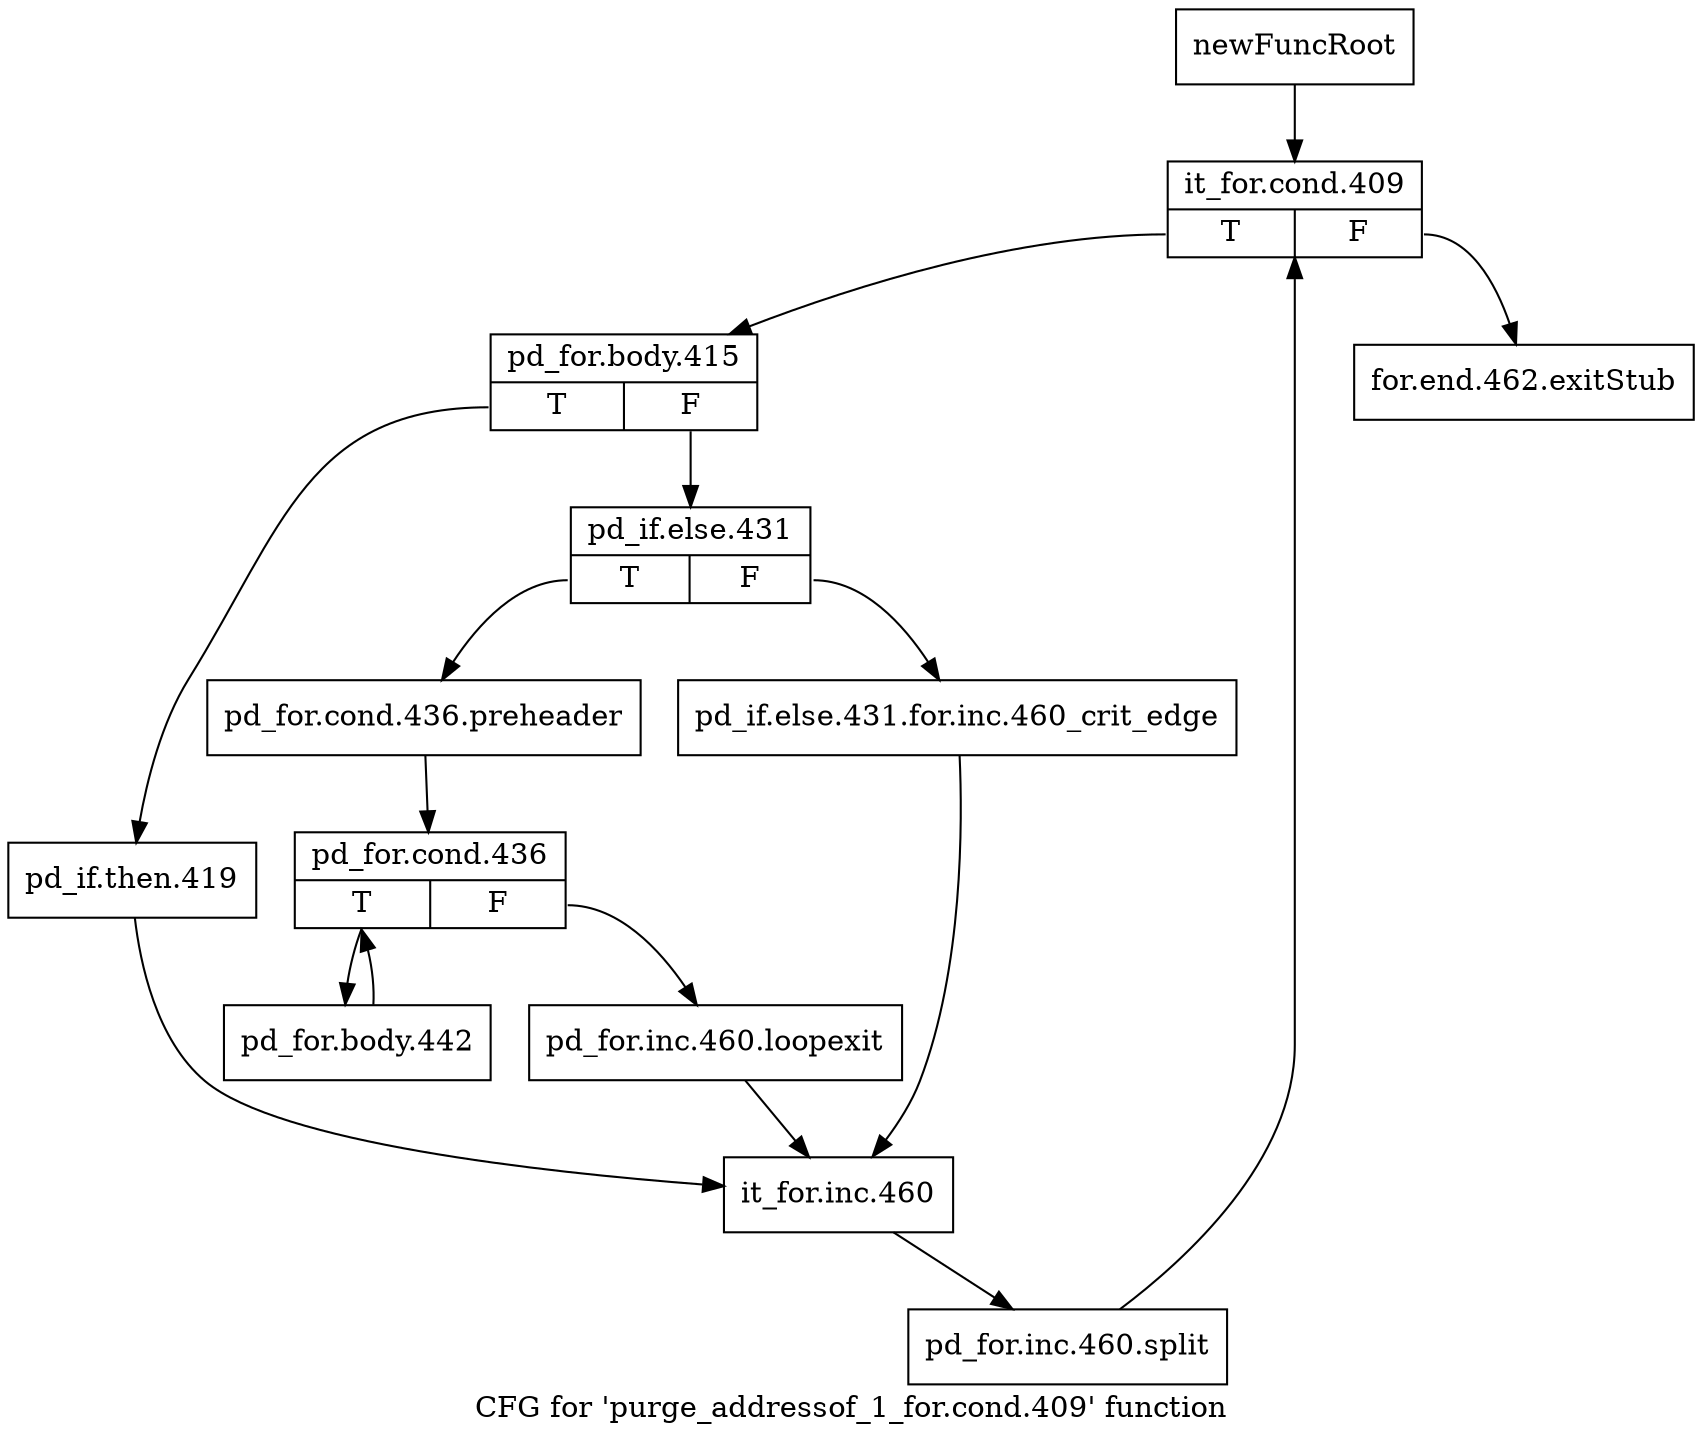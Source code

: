 digraph "CFG for 'purge_addressof_1_for.cond.409' function" {
	label="CFG for 'purge_addressof_1_for.cond.409' function";

	Node0xb07a790 [shape=record,label="{newFuncRoot}"];
	Node0xb07a790 -> Node0xb07a830;
	Node0xb07a7e0 [shape=record,label="{for.end.462.exitStub}"];
	Node0xb07a830 [shape=record,label="{it_for.cond.409|{<s0>T|<s1>F}}"];
	Node0xb07a830:s0 -> Node0xb07a880;
	Node0xb07a830:s1 -> Node0xb07a7e0;
	Node0xb07a880 [shape=record,label="{pd_for.body.415|{<s0>T|<s1>F}}"];
	Node0xb07a880:s0 -> Node0xb07aab0;
	Node0xb07a880:s1 -> Node0xb07a8d0;
	Node0xb07a8d0 [shape=record,label="{pd_if.else.431|{<s0>T|<s1>F}}"];
	Node0xb07a8d0:s0 -> Node0xb07a970;
	Node0xb07a8d0:s1 -> Node0xb07a920;
	Node0xb07a920 [shape=record,label="{pd_if.else.431.for.inc.460_crit_edge}"];
	Node0xb07a920 -> Node0xb07ab00;
	Node0xb07a970 [shape=record,label="{pd_for.cond.436.preheader}"];
	Node0xb07a970 -> Node0xb07a9c0;
	Node0xb07a9c0 [shape=record,label="{pd_for.cond.436|{<s0>T|<s1>F}}"];
	Node0xb07a9c0:s0 -> Node0xb07aa60;
	Node0xb07a9c0:s1 -> Node0xb07aa10;
	Node0xb07aa10 [shape=record,label="{pd_for.inc.460.loopexit}"];
	Node0xb07aa10 -> Node0xb07ab00;
	Node0xb07aa60 [shape=record,label="{pd_for.body.442}"];
	Node0xb07aa60 -> Node0xb07a9c0;
	Node0xb07aab0 [shape=record,label="{pd_if.then.419}"];
	Node0xb07aab0 -> Node0xb07ab00;
	Node0xb07ab00 [shape=record,label="{it_for.inc.460}"];
	Node0xb07ab00 -> Node0xf540d80;
	Node0xf540d80 [shape=record,label="{pd_for.inc.460.split}"];
	Node0xf540d80 -> Node0xb07a830;
}
